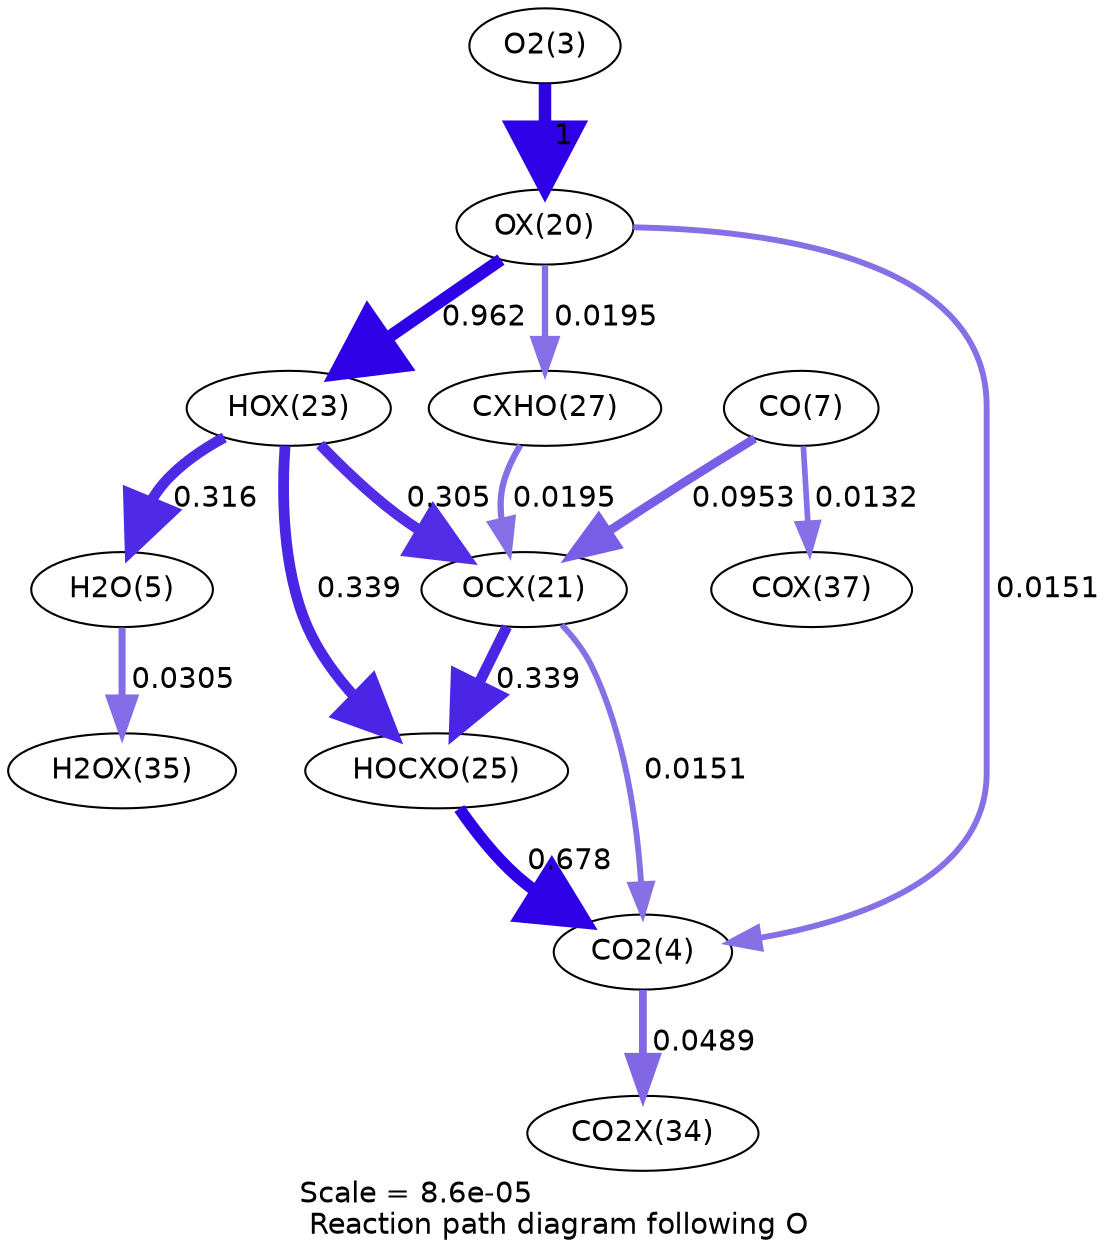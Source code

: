 digraph reaction_paths {
center=1;
s5 -> s23[fontname="Helvetica", penwidth=6, arrowsize=3, color="0.7, 1.5, 0.9"
, label=" 1"];
s23 -> s26[fontname="Helvetica", penwidth=5.97, arrowsize=2.99, color="0.7, 1.46, 0.9"
, label=" 0.962"];
s23 -> s30[fontname="Helvetica", penwidth=3.03, arrowsize=1.51, color="0.7, 0.52, 0.9"
, label=" 0.0195"];
s23 -> s6[fontname="Helvetica", penwidth=2.83, arrowsize=1.42, color="0.7, 0.515, 0.9"
, label=" 0.0151"];
s26 -> s7[fontname="Helvetica", penwidth=5.13, arrowsize=2.57, color="0.7, 0.816, 0.9"
, label=" 0.316"];
s26 -> s24[fontname="Helvetica", penwidth=5.1, arrowsize=2.55, color="0.7, 0.805, 0.9"
, label=" 0.305"];
s26 -> s28[fontname="Helvetica", penwidth=5.18, arrowsize=2.59, color="0.7, 0.839, 0.9"
, label=" 0.339"];
s7 -> s33[fontname="Helvetica", penwidth=3.37, arrowsize=1.68, color="0.7, 0.531, 0.9"
, label=" 0.0305"];
s30 -> s24[fontname="Helvetica", penwidth=3.03, arrowsize=1.51, color="0.7, 0.52, 0.9"
, label=" 0.0195"];
s9 -> s24[fontname="Helvetica", penwidth=4.23, arrowsize=2.11, color="0.7, 0.595, 0.9"
, label=" 0.0953"];
s9 -> s35[fontname="Helvetica", penwidth=2.73, arrowsize=1.37, color="0.7, 0.513, 0.9"
, label=" 0.0132"];
s24 -> s6[fontname="Helvetica", penwidth=2.83, arrowsize=1.42, color="0.7, 0.515, 0.9"
, label=" 0.0151"];
s24 -> s28[fontname="Helvetica", penwidth=5.18, arrowsize=2.59, color="0.7, 0.839, 0.9"
, label=" 0.339"];
s28 -> s6[fontname="Helvetica", penwidth=5.71, arrowsize=2.85, color="0.7, 1.18, 0.9"
, label=" 0.678"];
s6 -> s32[fontname="Helvetica", penwidth=3.72, arrowsize=1.86, color="0.7, 0.549, 0.9"
, label=" 0.0489"];
s5 [ fontname="Helvetica", label="O2(3)"];
s6 [ fontname="Helvetica", label="CO2(4)"];
s7 [ fontname="Helvetica", label="H2O(5)"];
s9 [ fontname="Helvetica", label="CO(7)"];
s23 [ fontname="Helvetica", label="OX(20)"];
s24 [ fontname="Helvetica", label="OCX(21)"];
s26 [ fontname="Helvetica", label="HOX(23)"];
s28 [ fontname="Helvetica", label="HOCXO(25)"];
s30 [ fontname="Helvetica", label="CXHO(27)"];
s32 [ fontname="Helvetica", label="CO2X(34)"];
s33 [ fontname="Helvetica", label="H2OX(35)"];
s35 [ fontname="Helvetica", label="COX(37)"];
 label = "Scale = 8.6e-05\l Reaction path diagram following O";
 fontname = "Helvetica";
}
